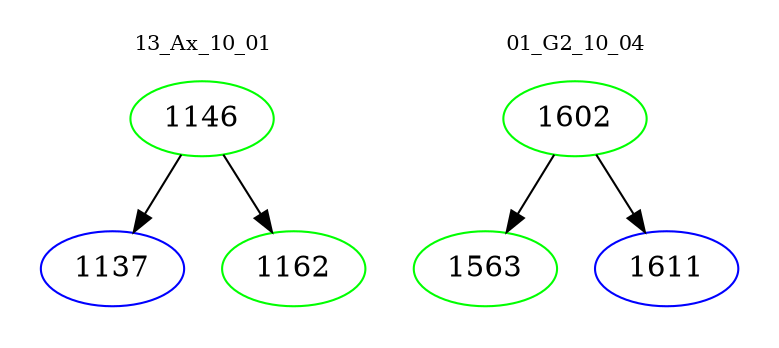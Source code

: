 digraph{
subgraph cluster_0 {
color = white
label = "13_Ax_10_01";
fontsize=10;
T0_1146 [label="1146", color="green"]
T0_1146 -> T0_1137 [color="black"]
T0_1137 [label="1137", color="blue"]
T0_1146 -> T0_1162 [color="black"]
T0_1162 [label="1162", color="green"]
}
subgraph cluster_1 {
color = white
label = "01_G2_10_04";
fontsize=10;
T1_1602 [label="1602", color="green"]
T1_1602 -> T1_1563 [color="black"]
T1_1563 [label="1563", color="green"]
T1_1602 -> T1_1611 [color="black"]
T1_1611 [label="1611", color="blue"]
}
}
